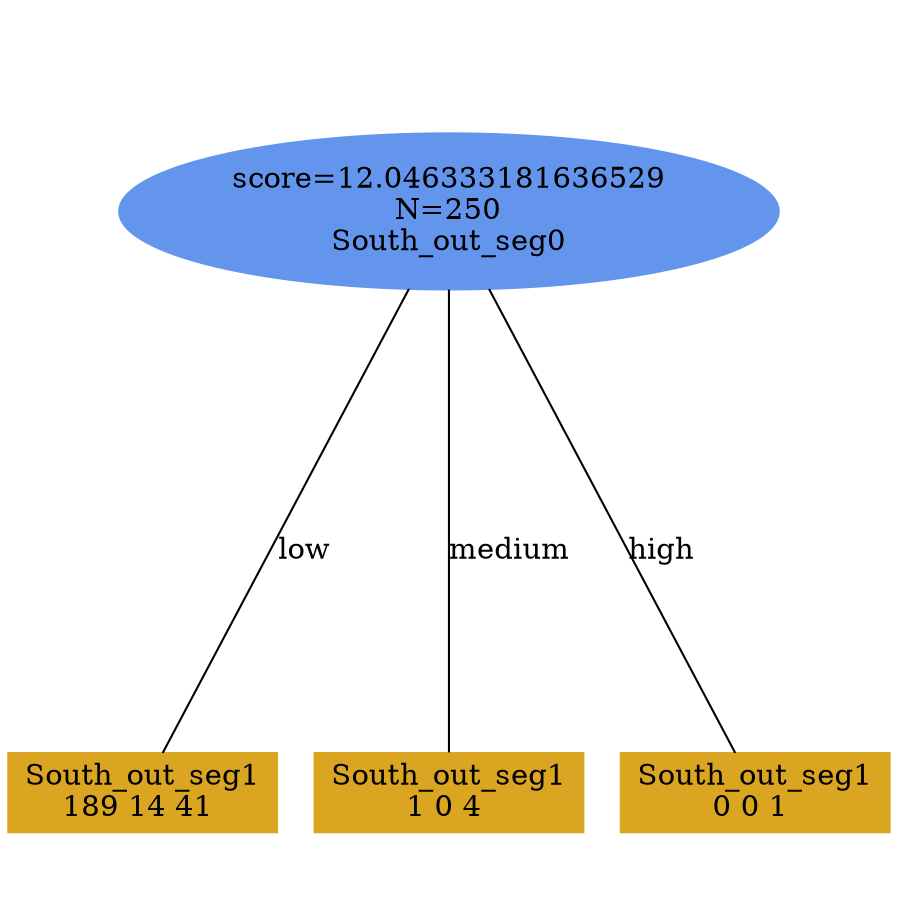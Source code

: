digraph "DD" {
size = "7.5,10"
ratio=1.0;
center = true;
edge [dir = none];
{ rank = same; node [shape=ellipse, style=filled, color=cornflowerblue];"5456" [label="score=12.046333181636529\nN=250\nSouth_out_seg0"];}
{ rank = same; node [shape=box, style=filled, color=goldenrod];"5457" [label="South_out_seg1\n189 14 41 "];}
{ rank = same; node [shape=box, style=filled, color=goldenrod];"5458" [label="South_out_seg1\n1 0 4 "];}
{ rank = same; node [shape=box, style=filled, color=goldenrod];"5459" [label="South_out_seg1\n0 0 1 "];}
"5456" -> "5457" [label = "low"];
"5456" -> "5458" [label = "medium"];
"5456" -> "5459" [label = "high"];

}